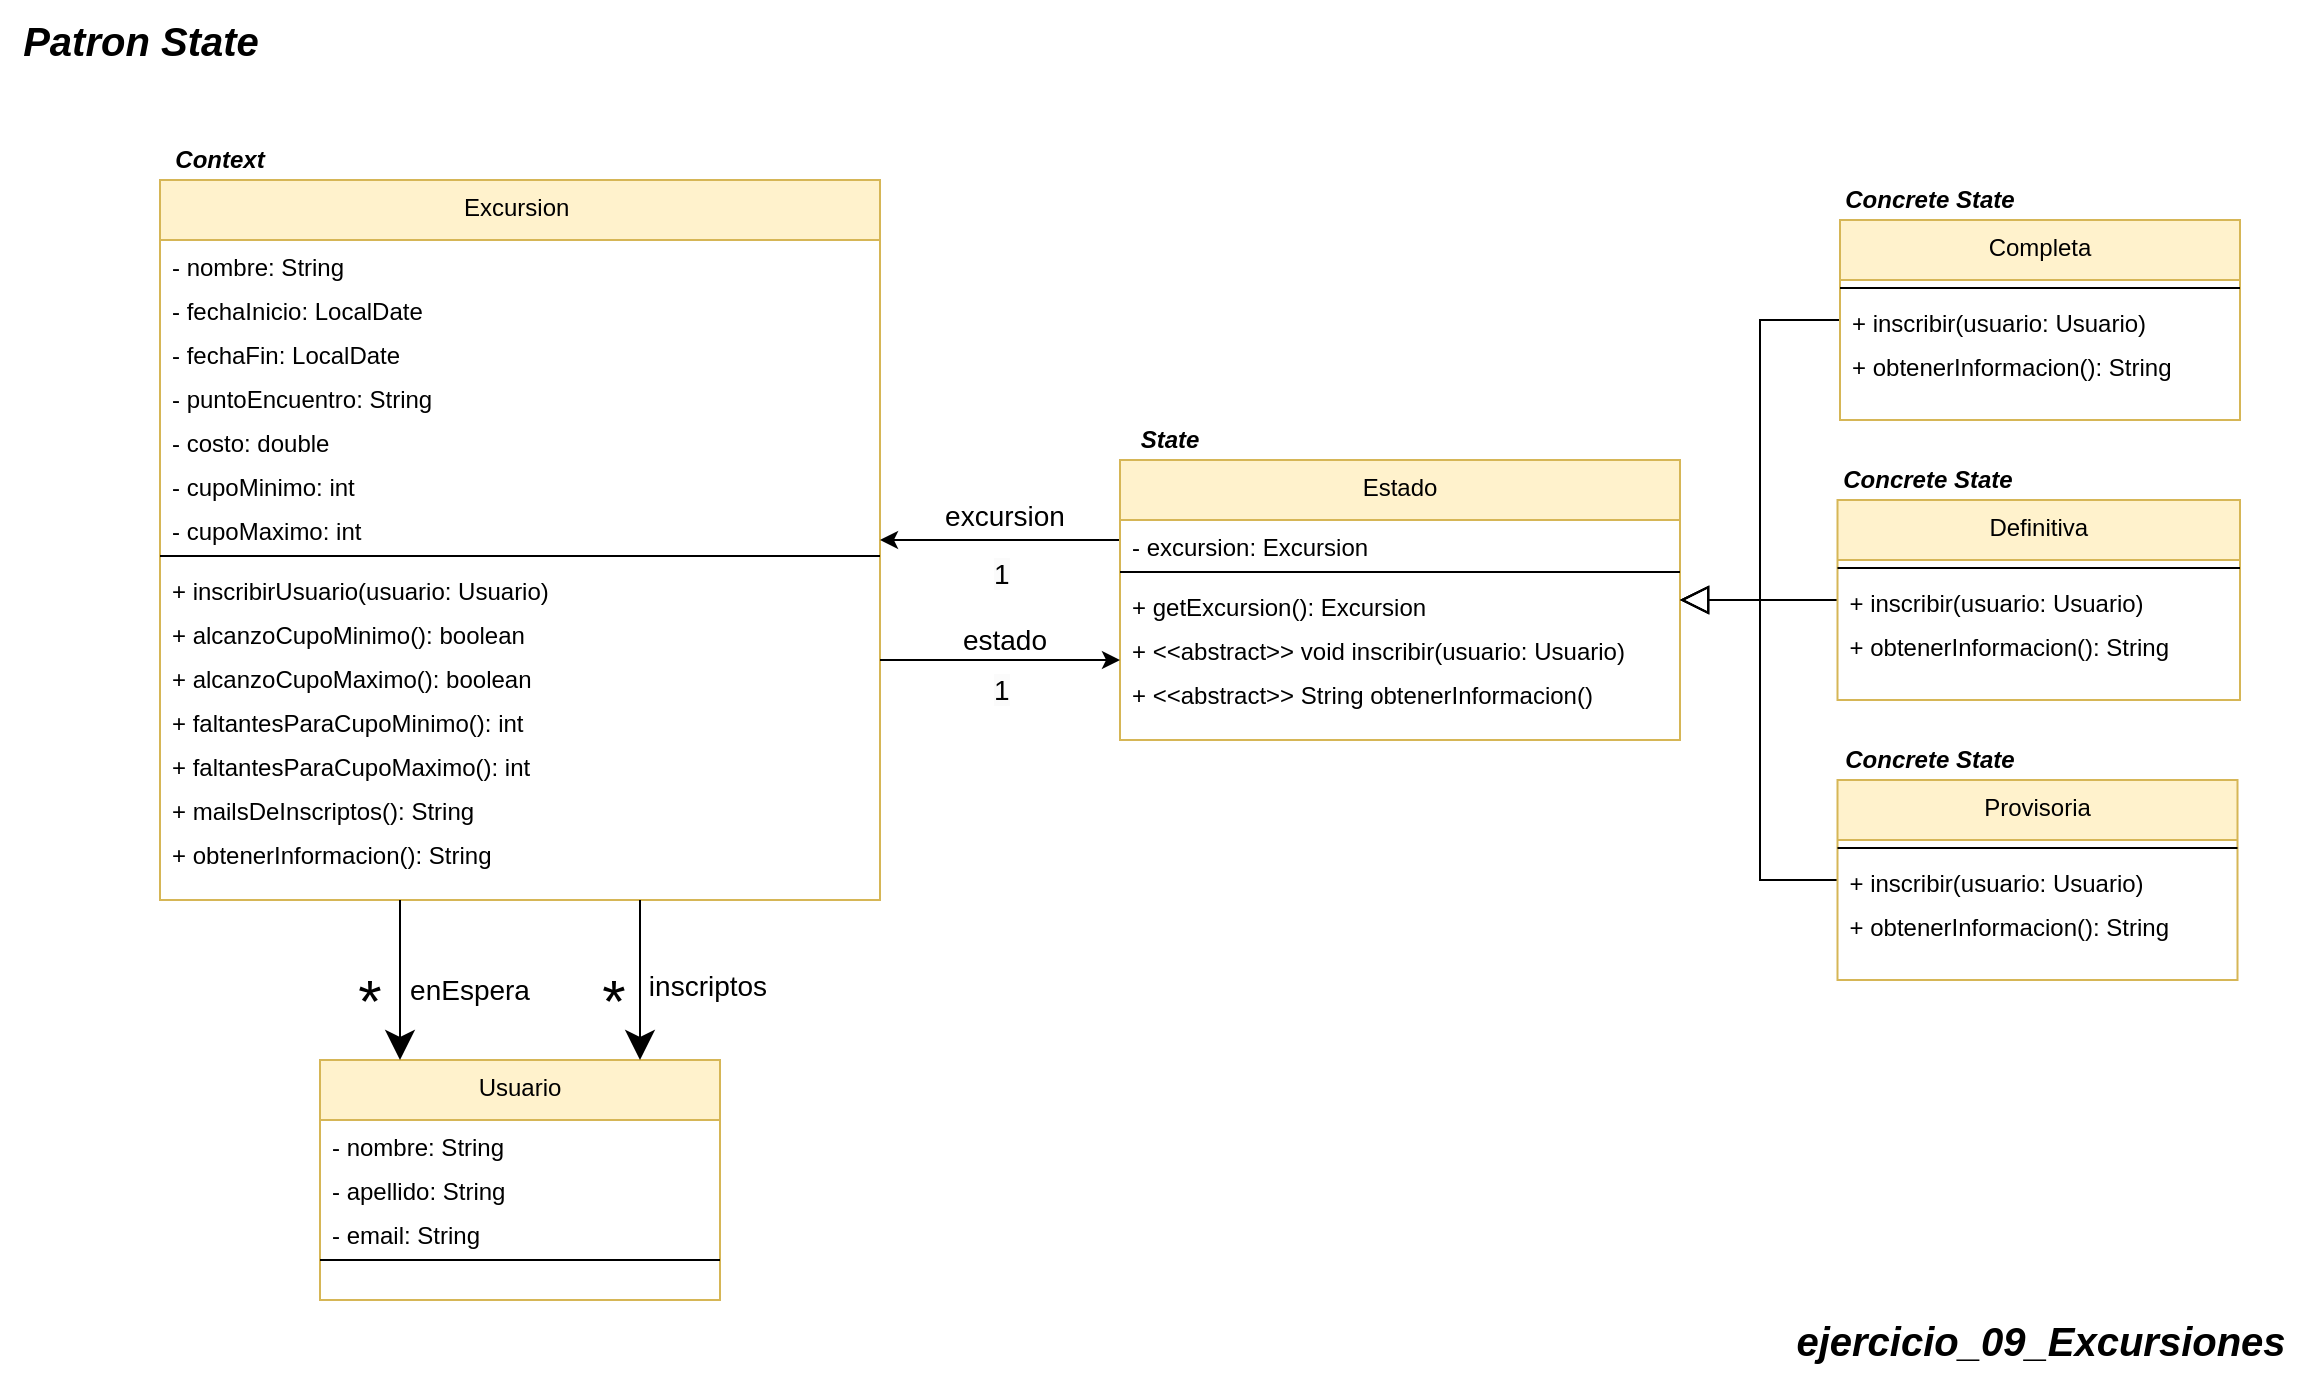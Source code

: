 <mxfile version="24.4.0" type="google">
  <diagram name="Page-1" id="eArXCFKfzv3NNGst2qX5">
    <mxGraphModel grid="1" page="1" gridSize="10" guides="1" tooltips="1" connect="1" arrows="1" fold="1" pageScale="1" pageWidth="850" pageHeight="1100" math="0" shadow="0">
      <root>
        <mxCell id="0" />
        <mxCell id="1" parent="0" />
        <mxCell id="ZMoEwl9ZKF62md0-fzZt-2" value="Excursion &#xa;" style="swimlane;fontStyle=0;align=center;verticalAlign=top;childLayout=stackLayout;horizontal=1;startSize=30;horizontalStack=0;resizeParent=1;resizeLast=0;collapsible=1;marginBottom=0;rounded=0;shadow=0;strokeWidth=1;fillColor=#fff2cc;strokeColor=#d6b656;" vertex="1" parent="1">
          <mxGeometry x="320" y="-1840" width="360" height="360" as="geometry">
            <mxRectangle x="110" y="-20" width="160" height="26" as="alternateBounds" />
          </mxGeometry>
        </mxCell>
        <mxCell id="ZMoEwl9ZKF62md0-fzZt-3" value="- nombre: String" style="text;align=left;verticalAlign=top;spacingLeft=4;spacingRight=4;overflow=hidden;rotatable=0;points=[[0,0.5],[1,0.5]];portConstraint=eastwest;rounded=0;shadow=0;html=0;" vertex="1" parent="ZMoEwl9ZKF62md0-fzZt-2">
          <mxGeometry y="30" width="360" height="22" as="geometry" />
        </mxCell>
        <mxCell id="ZMoEwl9ZKF62md0-fzZt-4" value="- fechaInicio: LocalDate" style="text;align=left;verticalAlign=top;spacingLeft=4;spacingRight=4;overflow=hidden;rotatable=0;points=[[0,0.5],[1,0.5]];portConstraint=eastwest;rounded=0;shadow=0;html=0;" vertex="1" parent="ZMoEwl9ZKF62md0-fzZt-2">
          <mxGeometry y="52" width="360" height="22" as="geometry" />
        </mxCell>
        <mxCell id="ZMoEwl9ZKF62md0-fzZt-5" value="- fechaFin: LocalDate" style="text;align=left;verticalAlign=top;spacingLeft=4;spacingRight=4;overflow=hidden;rotatable=0;points=[[0,0.5],[1,0.5]];portConstraint=eastwest;rounded=0;shadow=0;html=0;" vertex="1" parent="ZMoEwl9ZKF62md0-fzZt-2">
          <mxGeometry y="74" width="360" height="22" as="geometry" />
        </mxCell>
        <mxCell id="ZMoEwl9ZKF62md0-fzZt-6" value="- puntoEncuentro: String" style="text;align=left;verticalAlign=top;spacingLeft=4;spacingRight=4;overflow=hidden;rotatable=0;points=[[0,0.5],[1,0.5]];portConstraint=eastwest;rounded=0;shadow=0;html=0;" vertex="1" parent="ZMoEwl9ZKF62md0-fzZt-2">
          <mxGeometry y="96" width="360" height="22" as="geometry" />
        </mxCell>
        <mxCell id="ZMoEwl9ZKF62md0-fzZt-7" value="- costo: double" style="text;align=left;verticalAlign=top;spacingLeft=4;spacingRight=4;overflow=hidden;rotatable=0;points=[[0,0.5],[1,0.5]];portConstraint=eastwest;rounded=0;shadow=0;html=0;" vertex="1" parent="ZMoEwl9ZKF62md0-fzZt-2">
          <mxGeometry y="118" width="360" height="22" as="geometry" />
        </mxCell>
        <mxCell id="4KrZlMonaQdLq2CWz8eh-1" value="- cupoMinimo: int" style="text;align=left;verticalAlign=top;spacingLeft=4;spacingRight=4;overflow=hidden;rotatable=0;points=[[0,0.5],[1,0.5]];portConstraint=eastwest;rounded=0;shadow=0;html=0;" vertex="1" parent="ZMoEwl9ZKF62md0-fzZt-2">
          <mxGeometry y="140" width="360" height="22" as="geometry" />
        </mxCell>
        <mxCell id="4KrZlMonaQdLq2CWz8eh-2" value="- cupoMaximo: int" style="text;align=left;verticalAlign=top;spacingLeft=4;spacingRight=4;overflow=hidden;rotatable=0;points=[[0,0.5],[1,0.5]];portConstraint=eastwest;rounded=0;shadow=0;html=0;" vertex="1" parent="ZMoEwl9ZKF62md0-fzZt-2">
          <mxGeometry y="162" width="360" height="22" as="geometry" />
        </mxCell>
        <mxCell id="ZMoEwl9ZKF62md0-fzZt-8" value="" style="line;html=1;strokeWidth=1;align=left;verticalAlign=middle;spacingTop=-1;spacingLeft=3;spacingRight=3;rotatable=0;labelPosition=right;points=[];portConstraint=eastwest;" vertex="1" parent="ZMoEwl9ZKF62md0-fzZt-2">
          <mxGeometry y="184" width="360" height="8" as="geometry" />
        </mxCell>
        <mxCell id="ZMoEwl9ZKF62md0-fzZt-9" value="+ inscribirUsuario(usuario: Usuario)" style="text;align=left;verticalAlign=top;spacingLeft=4;spacingRight=4;overflow=hidden;rotatable=0;points=[[0,0.5],[1,0.5]];portConstraint=eastwest;rounded=0;shadow=0;html=0;" vertex="1" parent="ZMoEwl9ZKF62md0-fzZt-2">
          <mxGeometry y="192" width="360" height="22" as="geometry" />
        </mxCell>
        <mxCell id="4KrZlMonaQdLq2CWz8eh-5" value="+ alcanzoCupoMinimo(): boolean" style="text;align=left;verticalAlign=top;spacingLeft=4;spacingRight=4;overflow=hidden;rotatable=0;points=[[0,0.5],[1,0.5]];portConstraint=eastwest;rounded=0;shadow=0;html=0;" vertex="1" parent="ZMoEwl9ZKF62md0-fzZt-2">
          <mxGeometry y="214" width="360" height="22" as="geometry" />
        </mxCell>
        <mxCell id="4KrZlMonaQdLq2CWz8eh-6" value="+ alcanzoCupoMaximo(): boolean" style="text;align=left;verticalAlign=top;spacingLeft=4;spacingRight=4;overflow=hidden;rotatable=0;points=[[0,0.5],[1,0.5]];portConstraint=eastwest;rounded=0;shadow=0;html=0;" vertex="1" parent="ZMoEwl9ZKF62md0-fzZt-2">
          <mxGeometry y="236" width="360" height="22" as="geometry" />
        </mxCell>
        <mxCell id="ZMoEwl9ZKF62md0-fzZt-10" value="+ faltantesParaCupoMinimo(): int" style="text;align=left;verticalAlign=top;spacingLeft=4;spacingRight=4;overflow=hidden;rotatable=0;points=[[0,0.5],[1,0.5]];portConstraint=eastwest;rounded=0;shadow=0;html=0;" vertex="1" parent="ZMoEwl9ZKF62md0-fzZt-2">
          <mxGeometry y="258" width="360" height="22" as="geometry" />
        </mxCell>
        <mxCell id="ZMoEwl9ZKF62md0-fzZt-11" value="+ faltantesParaCupoMaximo(): int" style="text;align=left;verticalAlign=top;spacingLeft=4;spacingRight=4;overflow=hidden;rotatable=0;points=[[0,0.5],[1,0.5]];portConstraint=eastwest;rounded=0;shadow=0;html=0;" vertex="1" parent="ZMoEwl9ZKF62md0-fzZt-2">
          <mxGeometry y="280" width="360" height="22" as="geometry" />
        </mxCell>
        <mxCell id="ZMoEwl9ZKF62md0-fzZt-12" value="+ mailsDeInscriptos(): String" style="text;align=left;verticalAlign=top;spacingLeft=4;spacingRight=4;overflow=hidden;rotatable=0;points=[[0,0.5],[1,0.5]];portConstraint=eastwest;rounded=0;shadow=0;html=0;" vertex="1" parent="ZMoEwl9ZKF62md0-fzZt-2">
          <mxGeometry y="302" width="360" height="22" as="geometry" />
        </mxCell>
        <mxCell id="ZMoEwl9ZKF62md0-fzZt-13" value="+ obtenerInformacion(): String" style="text;align=left;verticalAlign=top;spacingLeft=4;spacingRight=4;overflow=hidden;rotatable=0;points=[[0,0.5],[1,0.5]];portConstraint=eastwest;rounded=0;shadow=0;html=0;" vertex="1" parent="ZMoEwl9ZKF62md0-fzZt-2">
          <mxGeometry y="324" width="360" height="22" as="geometry" />
        </mxCell>
        <mxCell id="ZMoEwl9ZKF62md0-fzZt-16" value="&lt;span style=&quot;font-size: 20px;&quot;&gt;&lt;b&gt;&lt;i&gt;ejercicio_09_Excursiones&lt;/i&gt;&lt;/b&gt;&lt;/span&gt;" style="text;html=1;align=center;verticalAlign=middle;resizable=0;points=[];autosize=1;strokeColor=none;fillColor=none;" vertex="1" parent="1">
          <mxGeometry x="1125" y="-1280" width="270" height="40" as="geometry" />
        </mxCell>
        <mxCell id="ZMoEwl9ZKF62md0-fzZt-17" value="&lt;b style=&quot;&quot;&gt;&lt;i&gt;&lt;font style=&quot;font-size: 20px;&quot;&gt;Patron State&lt;/font&gt;&lt;/i&gt;&lt;/b&gt;" style="text;html=1;align=center;verticalAlign=middle;resizable=0;points=[];autosize=1;strokeColor=none;fillColor=none;" vertex="1" parent="1">
          <mxGeometry x="240" y="-1930" width="140" height="40" as="geometry" />
        </mxCell>
        <mxCell id="4KrZlMonaQdLq2CWz8eh-8" value="Usuario" style="swimlane;fontStyle=0;align=center;verticalAlign=top;childLayout=stackLayout;horizontal=1;startSize=30;horizontalStack=0;resizeParent=1;resizeLast=0;collapsible=1;marginBottom=0;rounded=0;shadow=0;strokeWidth=1;fillColor=#fff2cc;strokeColor=#d6b656;" vertex="1" parent="1">
          <mxGeometry x="400" y="-1400" width="200" height="120" as="geometry">
            <mxRectangle x="110" y="-20" width="160" height="26" as="alternateBounds" />
          </mxGeometry>
        </mxCell>
        <mxCell id="4KrZlMonaQdLq2CWz8eh-10" value="- nombre: String" style="text;align=left;verticalAlign=top;spacingLeft=4;spacingRight=4;overflow=hidden;rotatable=0;points=[[0,0.5],[1,0.5]];portConstraint=eastwest;rounded=0;shadow=0;html=0;" vertex="1" parent="4KrZlMonaQdLq2CWz8eh-8">
          <mxGeometry y="30" width="200" height="22" as="geometry" />
        </mxCell>
        <mxCell id="4KrZlMonaQdLq2CWz8eh-11" value="- apellido: String" style="text;align=left;verticalAlign=top;spacingLeft=4;spacingRight=4;overflow=hidden;rotatable=0;points=[[0,0.5],[1,0.5]];portConstraint=eastwest;rounded=0;shadow=0;html=0;" vertex="1" parent="4KrZlMonaQdLq2CWz8eh-8">
          <mxGeometry y="52" width="200" height="22" as="geometry" />
        </mxCell>
        <mxCell id="4KrZlMonaQdLq2CWz8eh-12" value="- email: String" style="text;align=left;verticalAlign=top;spacingLeft=4;spacingRight=4;overflow=hidden;rotatable=0;points=[[0,0.5],[1,0.5]];portConstraint=eastwest;rounded=0;shadow=0;html=0;" vertex="1" parent="4KrZlMonaQdLq2CWz8eh-8">
          <mxGeometry y="74" width="200" height="22" as="geometry" />
        </mxCell>
        <mxCell id="4KrZlMonaQdLq2CWz8eh-9" value="" style="line;html=1;strokeWidth=1;align=left;verticalAlign=middle;spacingTop=-1;spacingLeft=3;spacingRight=3;rotatable=0;labelPosition=right;points=[];portConstraint=eastwest;" vertex="1" parent="4KrZlMonaQdLq2CWz8eh-8">
          <mxGeometry y="96" width="200" height="8" as="geometry" />
        </mxCell>
        <mxCell id="4KrZlMonaQdLq2CWz8eh-49" style="edgeStyle=orthogonalEdgeStyle;rounded=0;orthogonalLoop=1;jettySize=auto;html=1;" edge="1" parent="1" source="4KrZlMonaQdLq2CWz8eh-51" target="ZMoEwl9ZKF62md0-fzZt-2">
          <mxGeometry relative="1" as="geometry">
            <Array as="points">
              <mxPoint x="800" y="-1660" />
            </Array>
          </mxGeometry>
        </mxCell>
        <mxCell id="4KrZlMonaQdLq2CWz8eh-15" value="Estado" style="swimlane;fontStyle=0;align=center;verticalAlign=top;childLayout=stackLayout;horizontal=1;startSize=30;horizontalStack=0;resizeParent=1;resizeLast=0;collapsible=1;marginBottom=0;rounded=0;shadow=0;strokeWidth=1;fillColor=#fff2cc;strokeColor=#d6b656;" vertex="1" parent="1">
          <mxGeometry x="800" y="-1700" width="280" height="140" as="geometry">
            <mxRectangle x="110" y="-20" width="160" height="26" as="alternateBounds" />
          </mxGeometry>
        </mxCell>
        <mxCell id="4KrZlMonaQdLq2CWz8eh-16" value="- excursion: Excursion" style="text;align=left;verticalAlign=top;spacingLeft=4;spacingRight=4;overflow=hidden;rotatable=0;points=[[0,0.5],[1,0.5]];portConstraint=eastwest;rounded=0;shadow=0;html=0;" vertex="1" parent="4KrZlMonaQdLq2CWz8eh-15">
          <mxGeometry y="30" width="280" height="22" as="geometry" />
        </mxCell>
        <mxCell id="4KrZlMonaQdLq2CWz8eh-19" value="" style="line;html=1;strokeWidth=1;align=left;verticalAlign=middle;spacingTop=-1;spacingLeft=3;spacingRight=3;rotatable=0;labelPosition=right;points=[];portConstraint=eastwest;" vertex="1" parent="4KrZlMonaQdLq2CWz8eh-15">
          <mxGeometry y="52" width="280" height="8" as="geometry" />
        </mxCell>
        <mxCell id="4KrZlMonaQdLq2CWz8eh-20" value="+ getExcursion(): Excursion" style="text;align=left;verticalAlign=top;spacingLeft=4;spacingRight=4;overflow=hidden;rotatable=0;points=[[0,0.5],[1,0.5]];portConstraint=eastwest;rounded=0;shadow=0;html=0;" vertex="1" parent="4KrZlMonaQdLq2CWz8eh-15">
          <mxGeometry y="60" width="280" height="22" as="geometry" />
        </mxCell>
        <mxCell id="4KrZlMonaQdLq2CWz8eh-21" value="+ &lt;&lt;abstract&gt;&gt; void inscribir(usuario: Usuario)" style="text;align=left;verticalAlign=top;spacingLeft=4;spacingRight=4;overflow=hidden;rotatable=0;points=[[0,0.5],[1,0.5]];portConstraint=eastwest;rounded=0;shadow=0;html=0;" vertex="1" parent="4KrZlMonaQdLq2CWz8eh-15">
          <mxGeometry y="82" width="280" height="22" as="geometry" />
        </mxCell>
        <mxCell id="4KrZlMonaQdLq2CWz8eh-22" value="+ &lt;&lt;abstract&gt;&gt; String obtenerInformacion()" style="text;align=left;verticalAlign=top;spacingLeft=4;spacingRight=4;overflow=hidden;rotatable=0;points=[[0,0.5],[1,0.5]];portConstraint=eastwest;rounded=0;shadow=0;html=0;" vertex="1" parent="4KrZlMonaQdLq2CWz8eh-15">
          <mxGeometry y="104" width="280" height="22" as="geometry" />
        </mxCell>
        <mxCell id="4KrZlMonaQdLq2CWz8eh-39" style="edgeStyle=orthogonalEdgeStyle;rounded=0;orthogonalLoop=1;jettySize=auto;html=1;endSize=12;startSize=12;endArrow=block;endFill=0;" edge="1" parent="1" source="4KrZlMonaQdLq2CWz8eh-23" target="4KrZlMonaQdLq2CWz8eh-15">
          <mxGeometry relative="1" as="geometry">
            <Array as="points">
              <mxPoint x="1120" y="-1490" />
              <mxPoint x="1120" y="-1630" />
            </Array>
          </mxGeometry>
        </mxCell>
        <mxCell id="4KrZlMonaQdLq2CWz8eh-23" value="Provisoria" style="swimlane;fontStyle=0;align=center;verticalAlign=top;childLayout=stackLayout;horizontal=1;startSize=30;horizontalStack=0;resizeParent=1;resizeLast=0;collapsible=1;marginBottom=0;rounded=0;shadow=0;strokeWidth=1;fillColor=#fff2cc;strokeColor=#d6b656;" vertex="1" parent="1">
          <mxGeometry x="1158.75" y="-1540" width="200" height="100" as="geometry">
            <mxRectangle x="110" y="-20" width="160" height="26" as="alternateBounds" />
          </mxGeometry>
        </mxCell>
        <mxCell id="4KrZlMonaQdLq2CWz8eh-25" value="" style="line;html=1;strokeWidth=1;align=left;verticalAlign=middle;spacingTop=-1;spacingLeft=3;spacingRight=3;rotatable=0;labelPosition=right;points=[];portConstraint=eastwest;" vertex="1" parent="4KrZlMonaQdLq2CWz8eh-23">
          <mxGeometry y="30" width="200" height="8" as="geometry" />
        </mxCell>
        <mxCell id="4KrZlMonaQdLq2CWz8eh-26" value="+ inscribir(usuario: Usuario)" style="text;align=left;verticalAlign=top;spacingLeft=4;spacingRight=4;overflow=hidden;rotatable=0;points=[[0,0.5],[1,0.5]];portConstraint=eastwest;rounded=0;shadow=0;html=0;" vertex="1" parent="4KrZlMonaQdLq2CWz8eh-23">
          <mxGeometry y="38" width="200" height="22" as="geometry" />
        </mxCell>
        <mxCell id="4KrZlMonaQdLq2CWz8eh-27" value="+ obtenerInformacion(): String" style="text;align=left;verticalAlign=top;spacingLeft=4;spacingRight=4;overflow=hidden;rotatable=0;points=[[0,0.5],[1,0.5]];portConstraint=eastwest;rounded=0;shadow=0;html=0;" vertex="1" parent="4KrZlMonaQdLq2CWz8eh-23">
          <mxGeometry y="60" width="200" height="22" as="geometry" />
        </mxCell>
        <mxCell id="4KrZlMonaQdLq2CWz8eh-37" style="edgeStyle=orthogonalEdgeStyle;rounded=0;orthogonalLoop=1;jettySize=auto;html=1;endSize=12;startSize=12;endArrow=block;endFill=0;" edge="1" parent="1" source="4KrZlMonaQdLq2CWz8eh-29" target="4KrZlMonaQdLq2CWz8eh-15">
          <mxGeometry relative="1" as="geometry" />
        </mxCell>
        <mxCell id="4KrZlMonaQdLq2CWz8eh-29" value="Definitiva" style="swimlane;fontStyle=0;align=center;verticalAlign=top;childLayout=stackLayout;horizontal=1;startSize=30;horizontalStack=0;resizeParent=1;resizeLast=0;collapsible=1;marginBottom=0;rounded=0;shadow=0;strokeWidth=1;fillColor=#fff2cc;strokeColor=#d6b656;" vertex="1" parent="1">
          <mxGeometry x="1158.75" y="-1680" width="201.25" height="100" as="geometry">
            <mxRectangle x="110" y="-20" width="160" height="26" as="alternateBounds" />
          </mxGeometry>
        </mxCell>
        <mxCell id="4KrZlMonaQdLq2CWz8eh-30" value="" style="line;html=1;strokeWidth=1;align=left;verticalAlign=middle;spacingTop=-1;spacingLeft=3;spacingRight=3;rotatable=0;labelPosition=right;points=[];portConstraint=eastwest;" vertex="1" parent="4KrZlMonaQdLq2CWz8eh-29">
          <mxGeometry y="30" width="201.25" height="8" as="geometry" />
        </mxCell>
        <mxCell id="4KrZlMonaQdLq2CWz8eh-31" value="+ inscribir(usuario: Usuario)" style="text;align=left;verticalAlign=top;spacingLeft=4;spacingRight=4;overflow=hidden;rotatable=0;points=[[0,0.5],[1,0.5]];portConstraint=eastwest;rounded=0;shadow=0;html=0;" vertex="1" parent="4KrZlMonaQdLq2CWz8eh-29">
          <mxGeometry y="38" width="201.25" height="22" as="geometry" />
        </mxCell>
        <mxCell id="4KrZlMonaQdLq2CWz8eh-32" value="+ obtenerInformacion(): String" style="text;align=left;verticalAlign=top;spacingLeft=4;spacingRight=4;overflow=hidden;rotatable=0;points=[[0,0.5],[1,0.5]];portConstraint=eastwest;rounded=0;shadow=0;html=0;" vertex="1" parent="4KrZlMonaQdLq2CWz8eh-29">
          <mxGeometry y="60" width="201.25" height="22" as="geometry" />
        </mxCell>
        <mxCell id="4KrZlMonaQdLq2CWz8eh-38" style="edgeStyle=orthogonalEdgeStyle;rounded=0;orthogonalLoop=1;jettySize=auto;html=1;endSize=12;startSize=12;endArrow=block;endFill=0;" edge="1" parent="1" source="4KrZlMonaQdLq2CWz8eh-33" target="4KrZlMonaQdLq2CWz8eh-15">
          <mxGeometry relative="1" as="geometry">
            <Array as="points">
              <mxPoint x="1120" y="-1770" />
              <mxPoint x="1120" y="-1630" />
            </Array>
          </mxGeometry>
        </mxCell>
        <mxCell id="4KrZlMonaQdLq2CWz8eh-33" value="Completa" style="swimlane;fontStyle=0;align=center;verticalAlign=top;childLayout=stackLayout;horizontal=1;startSize=30;horizontalStack=0;resizeParent=1;resizeLast=0;collapsible=1;marginBottom=0;rounded=0;shadow=0;strokeWidth=1;fillColor=#fff2cc;strokeColor=#d6b656;" vertex="1" parent="1">
          <mxGeometry x="1160" y="-1820" width="200" height="100" as="geometry">
            <mxRectangle x="110" y="-20" width="160" height="26" as="alternateBounds" />
          </mxGeometry>
        </mxCell>
        <mxCell id="4KrZlMonaQdLq2CWz8eh-34" value="" style="line;html=1;strokeWidth=1;align=left;verticalAlign=middle;spacingTop=-1;spacingLeft=3;spacingRight=3;rotatable=0;labelPosition=right;points=[];portConstraint=eastwest;" vertex="1" parent="4KrZlMonaQdLq2CWz8eh-33">
          <mxGeometry y="30" width="200" height="8" as="geometry" />
        </mxCell>
        <mxCell id="4KrZlMonaQdLq2CWz8eh-35" value="+ inscribir(usuario: Usuario)" style="text;align=left;verticalAlign=top;spacingLeft=4;spacingRight=4;overflow=hidden;rotatable=0;points=[[0,0.5],[1,0.5]];portConstraint=eastwest;rounded=0;shadow=0;html=0;" vertex="1" parent="4KrZlMonaQdLq2CWz8eh-33">
          <mxGeometry y="38" width="200" height="22" as="geometry" />
        </mxCell>
        <mxCell id="4KrZlMonaQdLq2CWz8eh-36" value="+ obtenerInformacion(): String" style="text;align=left;verticalAlign=top;spacingLeft=4;spacingRight=4;overflow=hidden;rotatable=0;points=[[0,0.5],[1,0.5]];portConstraint=eastwest;rounded=0;shadow=0;html=0;" vertex="1" parent="4KrZlMonaQdLq2CWz8eh-33">
          <mxGeometry y="60" width="200" height="22" as="geometry" />
        </mxCell>
        <mxCell id="4KrZlMonaQdLq2CWz8eh-43" style="edgeStyle=orthogonalEdgeStyle;rounded=0;orthogonalLoop=1;jettySize=auto;html=1;entryX=0.25;entryY=0;entryDx=0;entryDy=0;endSize=12;startSize=12;" edge="1" parent="1">
          <mxGeometry relative="1" as="geometry">
            <mxPoint x="440" y="-1480" as="sourcePoint" />
            <mxPoint x="440" y="-1400" as="targetPoint" />
          </mxGeometry>
        </mxCell>
        <mxCell id="4KrZlMonaQdLq2CWz8eh-44" style="edgeStyle=orthogonalEdgeStyle;rounded=0;orthogonalLoop=1;jettySize=auto;html=1;entryX=0.25;entryY=0;entryDx=0;entryDy=0;endSize=12;startSize=12;" edge="1" parent="1">
          <mxGeometry relative="1" as="geometry">
            <mxPoint x="560" y="-1480" as="sourcePoint" />
            <mxPoint x="560" y="-1400" as="targetPoint" />
          </mxGeometry>
        </mxCell>
        <mxCell id="4KrZlMonaQdLq2CWz8eh-45" value="inscriptos" style="text;html=1;align=center;verticalAlign=middle;whiteSpace=wrap;rounded=0;fontSize=14;" vertex="1" parent="1">
          <mxGeometry x="560" y="-1450" width="67.5" height="25" as="geometry" />
        </mxCell>
        <mxCell id="4KrZlMonaQdLq2CWz8eh-46" value="enEspera" style="text;html=1;align=center;verticalAlign=middle;whiteSpace=wrap;rounded=0;fontSize=14;" vertex="1" parent="1">
          <mxGeometry x="440" y="-1440" width="70" height="10" as="geometry" />
        </mxCell>
        <mxCell id="4KrZlMonaQdLq2CWz8eh-47" value="&lt;font style=&quot;font-size: 30px;&quot;&gt;*&lt;/font&gt;" style="text;html=1;align=center;verticalAlign=middle;whiteSpace=wrap;rounded=0;fontSize=14;" vertex="1" parent="1">
          <mxGeometry x="512.5" y="-1450" width="67.5" height="40" as="geometry" />
        </mxCell>
        <mxCell id="4KrZlMonaQdLq2CWz8eh-48" value="&lt;font style=&quot;font-size: 30px;&quot;&gt;*&lt;/font&gt;" style="text;html=1;align=center;verticalAlign=middle;whiteSpace=wrap;rounded=0;fontSize=14;" vertex="1" parent="1">
          <mxGeometry x="391" y="-1450" width="67.5" height="40" as="geometry" />
        </mxCell>
        <mxCell id="4KrZlMonaQdLq2CWz8eh-50" value="excursion" style="text;html=1;align=center;verticalAlign=middle;whiteSpace=wrap;rounded=0;fontSize=14;" vertex="1" parent="1">
          <mxGeometry x="701" y="-1680" width="82.5" height="15" as="geometry" />
        </mxCell>
        <mxCell id="4KrZlMonaQdLq2CWz8eh-51" value="&lt;span style=&quot;color: rgb(0, 0, 0); font-family: Helvetica; font-size: 14px; font-style: normal; font-variant-ligatures: normal; font-variant-caps: normal; font-weight: 400; letter-spacing: normal; orphans: 2; text-align: center; text-indent: 0px; text-transform: none; widows: 2; word-spacing: 0px; -webkit-text-stroke-width: 0px; white-space: normal; background-color: rgb(251, 251, 251); text-decoration-thickness: initial; text-decoration-style: initial; text-decoration-color: initial; display: inline !important; float: none;&quot;&gt;1&lt;/span&gt;" style="text;whiteSpace=wrap;html=1;" vertex="1" parent="1">
          <mxGeometry x="735" y="-1658" width="90" height="40" as="geometry" />
        </mxCell>
        <mxCell id="4KrZlMonaQdLq2CWz8eh-53" style="edgeStyle=orthogonalEdgeStyle;rounded=0;orthogonalLoop=1;jettySize=auto;html=1;exitX=1;exitY=0.182;exitDx=0;exitDy=0;exitPerimeter=0;" edge="1" parent="1" source="4KrZlMonaQdLq2CWz8eh-6">
          <mxGeometry relative="1" as="geometry">
            <mxPoint x="680" y="-1598.128" as="sourcePoint" />
            <mxPoint x="800" y="-1600" as="targetPoint" />
            <Array as="points" />
          </mxGeometry>
        </mxCell>
        <mxCell id="4KrZlMonaQdLq2CWz8eh-54" value="estado" style="text;html=1;align=center;verticalAlign=middle;whiteSpace=wrap;rounded=0;fontSize=14;" vertex="1" parent="1">
          <mxGeometry x="701" y="-1618" width="82.5" height="15" as="geometry" />
        </mxCell>
        <mxCell id="4KrZlMonaQdLq2CWz8eh-55" value="&lt;span style=&quot;color: rgb(0, 0, 0); font-family: Helvetica; font-size: 14px; font-style: normal; font-variant-ligatures: normal; font-variant-caps: normal; font-weight: 400; letter-spacing: normal; orphans: 2; text-align: center; text-indent: 0px; text-transform: none; widows: 2; word-spacing: 0px; -webkit-text-stroke-width: 0px; white-space: normal; background-color: rgb(251, 251, 251); text-decoration-thickness: initial; text-decoration-style: initial; text-decoration-color: initial; display: inline !important; float: none;&quot;&gt;1&lt;/span&gt;" style="text;whiteSpace=wrap;html=1;" vertex="1" parent="1">
          <mxGeometry x="735" y="-1600" width="90" height="40" as="geometry" />
        </mxCell>
        <mxCell id="4KrZlMonaQdLq2CWz8eh-56" value="&lt;font size=&quot;1&quot; style=&quot;&quot;&gt;&lt;b style=&quot;&quot;&gt;&lt;i style=&quot;font-size: 12px;&quot;&gt;Concrete State&lt;/i&gt;&lt;/b&gt;&lt;/font&gt;" style="text;html=1;align=center;verticalAlign=middle;whiteSpace=wrap;rounded=0;" vertex="1" parent="1">
          <mxGeometry x="1160" y="-1560" width="90" height="20" as="geometry" />
        </mxCell>
        <mxCell id="4KrZlMonaQdLq2CWz8eh-57" value="&lt;font size=&quot;1&quot; style=&quot;&quot;&gt;&lt;b style=&quot;&quot;&gt;&lt;i style=&quot;font-size: 12px;&quot;&gt;Concrete State&lt;/i&gt;&lt;/b&gt;&lt;/font&gt;" style="text;html=1;align=center;verticalAlign=middle;whiteSpace=wrap;rounded=0;" vertex="1" parent="1">
          <mxGeometry x="1158.75" y="-1700" width="90" height="20" as="geometry" />
        </mxCell>
        <mxCell id="4KrZlMonaQdLq2CWz8eh-58" value="&lt;font size=&quot;1&quot; style=&quot;&quot;&gt;&lt;b style=&quot;&quot;&gt;&lt;i style=&quot;font-size: 12px;&quot;&gt;Concrete State&lt;/i&gt;&lt;/b&gt;&lt;/font&gt;" style="text;html=1;align=center;verticalAlign=middle;whiteSpace=wrap;rounded=0;" vertex="1" parent="1">
          <mxGeometry x="1160" y="-1840" width="90" height="20" as="geometry" />
        </mxCell>
        <mxCell id="4KrZlMonaQdLq2CWz8eh-59" value="&lt;font size=&quot;1&quot; style=&quot;&quot;&gt;&lt;b style=&quot;&quot;&gt;&lt;i style=&quot;font-size: 12px;&quot;&gt;State&lt;/i&gt;&lt;/b&gt;&lt;/font&gt;" style="text;html=1;align=center;verticalAlign=middle;whiteSpace=wrap;rounded=0;" vertex="1" parent="1">
          <mxGeometry x="800" y="-1720" width="50" height="20" as="geometry" />
        </mxCell>
        <mxCell id="4KrZlMonaQdLq2CWz8eh-60" value="&lt;font size=&quot;1&quot; style=&quot;&quot;&gt;&lt;b style=&quot;&quot;&gt;&lt;i style=&quot;font-size: 12px;&quot;&gt;Context&lt;/i&gt;&lt;/b&gt;&lt;/font&gt;" style="text;html=1;align=center;verticalAlign=middle;whiteSpace=wrap;rounded=0;" vertex="1" parent="1">
          <mxGeometry x="320" y="-1860" width="60" height="20" as="geometry" />
        </mxCell>
      </root>
    </mxGraphModel>
  </diagram>
</mxfile>
